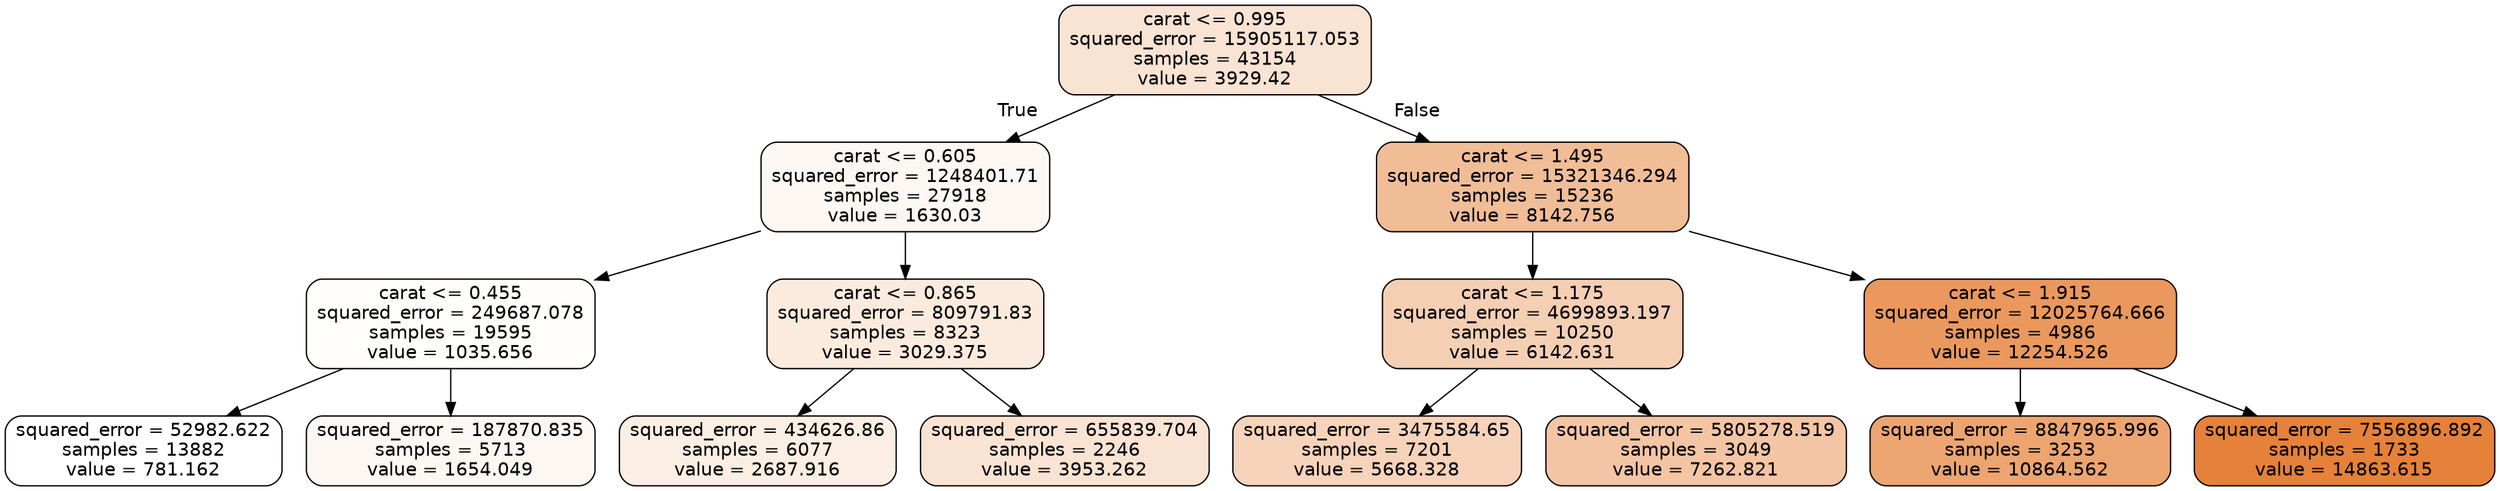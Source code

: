digraph Tree {
node [shape=box, style="filled, rounded", color="black", fontname="helvetica"] ;
edge [fontname="helvetica"] ;
0 [label="carat <= 0.995\nsquared_error = 15905117.053\nsamples = 43154\nvalue = 3929.42", fillcolor="#f9e3d3"] ;
1 [label="carat <= 0.605\nsquared_error = 1248401.71\nsamples = 27918\nvalue = 1630.03", fillcolor="#fdf7f3"] ;
0 -> 1 [labeldistance=2.5, labelangle=45, headlabel="True"] ;
2 [label="carat <= 0.455\nsquared_error = 249687.078\nsamples = 19595\nvalue = 1035.656", fillcolor="#fffdfb"] ;
1 -> 2 ;
3 [label="squared_error = 52982.622\nsamples = 13882\nvalue = 781.162", fillcolor="#ffffff"] ;
2 -> 3 ;
4 [label="squared_error = 187870.835\nsamples = 5713\nvalue = 1654.049", fillcolor="#fdf7f3"] ;
2 -> 4 ;
5 [label="carat <= 0.865\nsquared_error = 809791.83\nsamples = 8323\nvalue = 3029.375", fillcolor="#fbebdf"] ;
1 -> 5 ;
6 [label="squared_error = 434626.86\nsamples = 6077\nvalue = 2687.916", fillcolor="#fbeee4"] ;
5 -> 6 ;
7 [label="squared_error = 655839.704\nsamples = 2246\nvalue = 3953.262", fillcolor="#f9e3d2"] ;
5 -> 7 ;
8 [label="carat <= 1.495\nsquared_error = 15321346.294\nsamples = 15236\nvalue = 8142.756", fillcolor="#f1bd97"] ;
0 -> 8 [labeldistance=2.5, labelangle=-45, headlabel="False"] ;
9 [label="carat <= 1.175\nsquared_error = 4699893.197\nsamples = 10250\nvalue = 6142.631", fillcolor="#f5cfb4"] ;
8 -> 9 ;
10 [label="squared_error = 3475584.65\nsamples = 7201\nvalue = 5668.328", fillcolor="#f6d3ba"] ;
9 -> 10 ;
11 [label="squared_error = 5805278.519\nsamples = 3049\nvalue = 7262.821", fillcolor="#f3c5a4"] ;
9 -> 11 ;
12 [label="carat <= 1.915\nsquared_error = 12025764.666\nsamples = 4986\nvalue = 12254.526", fillcolor="#ea985e"] ;
8 -> 12 ;
13 [label="squared_error = 8847965.996\nsamples = 3253\nvalue = 10864.562", fillcolor="#eca571"] ;
12 -> 13 ;
14 [label="squared_error = 7556896.892\nsamples = 1733\nvalue = 14863.615", fillcolor="#e58139"] ;
12 -> 14 ;
}